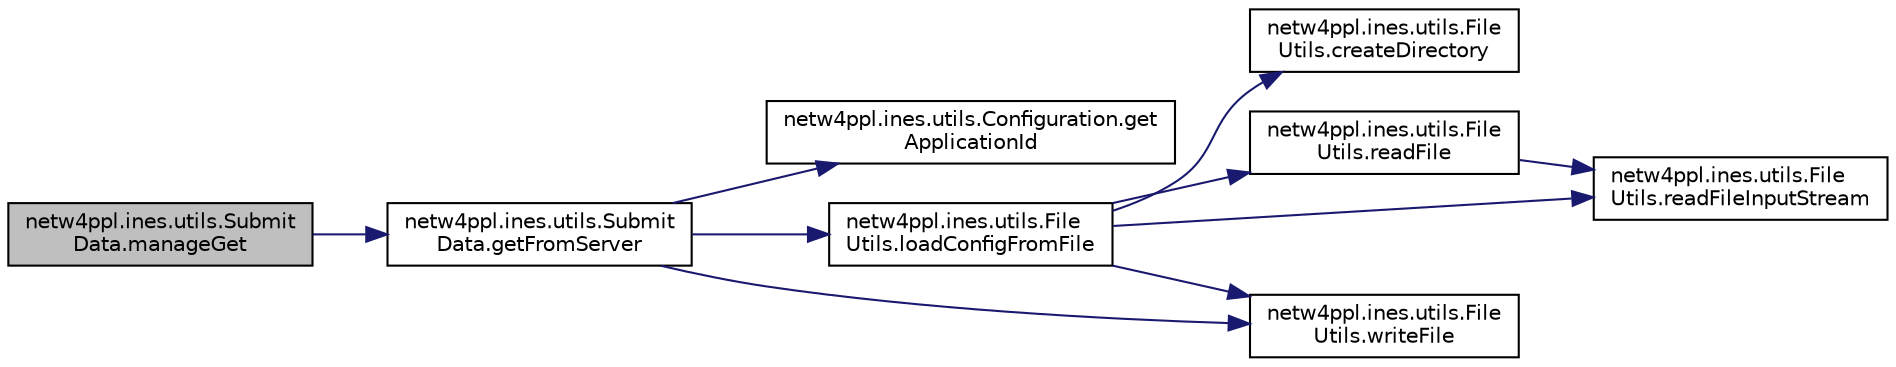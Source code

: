 digraph "netw4ppl.ines.utils.SubmitData.manageGet"
{
 // LATEX_PDF_SIZE
  edge [fontname="Helvetica",fontsize="10",labelfontname="Helvetica",labelfontsize="10"];
  node [fontname="Helvetica",fontsize="10",shape=record];
  rankdir="LR";
  Node1 [label="netw4ppl.ines.utils.Submit\lData.manageGet",height=0.2,width=0.4,color="black", fillcolor="grey75", style="filled", fontcolor="black",tooltip=" "];
  Node1 -> Node2 [color="midnightblue",fontsize="10",style="solid"];
  Node2 [label="netw4ppl.ines.utils.Submit\lData.getFromServer",height=0.2,width=0.4,color="black", fillcolor="white", style="filled",URL="$classnetw4ppl_1_1ines_1_1utils_1_1_submit_data.html#a2fadf9e972816ad8352e119ca31bfd32",tooltip=" "];
  Node2 -> Node3 [color="midnightblue",fontsize="10",style="solid"];
  Node3 [label="netw4ppl.ines.utils.Configuration.get\lApplicationId",height=0.2,width=0.4,color="black", fillcolor="white", style="filled",URL="$classnetw4ppl_1_1ines_1_1utils_1_1_configuration.html#a424f19c056f1de2ab994a1c525dd65d8",tooltip=" "];
  Node2 -> Node4 [color="midnightblue",fontsize="10",style="solid"];
  Node4 [label="netw4ppl.ines.utils.File\lUtils.loadConfigFromFile",height=0.2,width=0.4,color="black", fillcolor="white", style="filled",URL="$classnetw4ppl_1_1ines_1_1utils_1_1_file_utils.html#aaf3424c78ffa9395748e9d2e2152884b",tooltip=" "];
  Node4 -> Node5 [color="midnightblue",fontsize="10",style="solid"];
  Node5 [label="netw4ppl.ines.utils.File\lUtils.createDirectory",height=0.2,width=0.4,color="black", fillcolor="white", style="filled",URL="$classnetw4ppl_1_1ines_1_1utils_1_1_file_utils.html#a6dacfea9755bcfe03b4dff7651d6bcda",tooltip=" "];
  Node4 -> Node6 [color="midnightblue",fontsize="10",style="solid"];
  Node6 [label="netw4ppl.ines.utils.File\lUtils.readFile",height=0.2,width=0.4,color="black", fillcolor="white", style="filled",URL="$classnetw4ppl_1_1ines_1_1utils_1_1_file_utils.html#a93166925da21ebeca0d21c662d9941a6",tooltip=" "];
  Node6 -> Node7 [color="midnightblue",fontsize="10",style="solid"];
  Node7 [label="netw4ppl.ines.utils.File\lUtils.readFileInputStream",height=0.2,width=0.4,color="black", fillcolor="white", style="filled",URL="$classnetw4ppl_1_1ines_1_1utils_1_1_file_utils.html#add9253223ad6b9a10af3709933569740",tooltip=" "];
  Node4 -> Node7 [color="midnightblue",fontsize="10",style="solid"];
  Node4 -> Node8 [color="midnightblue",fontsize="10",style="solid"];
  Node8 [label="netw4ppl.ines.utils.File\lUtils.writeFile",height=0.2,width=0.4,color="black", fillcolor="white", style="filled",URL="$classnetw4ppl_1_1ines_1_1utils_1_1_file_utils.html#a1f0aa37b0535d343b6591851cf1c0a56",tooltip=" "];
  Node2 -> Node8 [color="midnightblue",fontsize="10",style="solid"];
}
